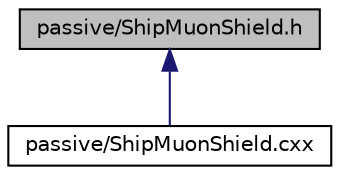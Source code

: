 digraph "passive/ShipMuonShield.h"
{
 // LATEX_PDF_SIZE
  edge [fontname="Helvetica",fontsize="10",labelfontname="Helvetica",labelfontsize="10"];
  node [fontname="Helvetica",fontsize="10",shape=record];
  Node1 [label="passive/ShipMuonShield.h",height=0.2,width=0.4,color="black", fillcolor="grey75", style="filled", fontcolor="black",tooltip=" "];
  Node1 -> Node2 [dir="back",color="midnightblue",fontsize="10",style="solid",fontname="Helvetica"];
  Node2 [label="passive/ShipMuonShield.cxx",height=0.2,width=0.4,color="black", fillcolor="white", style="filled",URL="$ShipMuonShield_8cxx.html",tooltip=" "];
}
